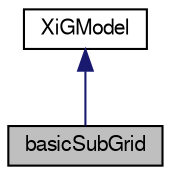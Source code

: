 digraph "basicSubGrid"
{
  bgcolor="transparent";
  edge [fontname="FreeSans",fontsize="10",labelfontname="FreeSans",labelfontsize="10"];
  node [fontname="FreeSans",fontsize="10",shape=record];
  Node0 [label="basicSubGrid",height=0.2,width=0.4,color="black", fillcolor="grey75", style="filled", fontcolor="black"];
  Node1 -> Node0 [dir="back",color="midnightblue",fontsize="10",style="solid",fontname="FreeSans"];
  Node1 [label="XiGModel",height=0.2,width=0.4,color="black",URL="$a31878.html",tooltip="Base-class for all Xi generation models used by the b-Xi combustion model. See Technical Report SH/RE..."];
}
